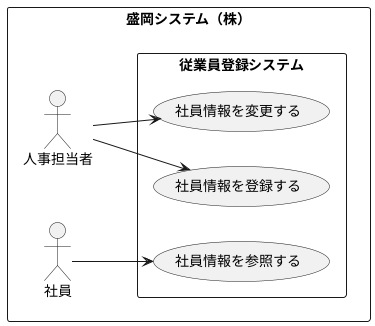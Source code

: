 @startuml ユースケース図
left to right direction
rectangle 盛岡システム（株）{
     actor 人事担当者
    actor 社員
rectangle 従業員登録システム{
   
usecase 社員情報を変更する
usecase 社員情報を登録する
usecase 社員情報を参照する
}
}
人事担当者 --> 社員情報を登録する
人事担当者 --> 社員情報を変更する
社員 --> 社員情報を参照する
@enduml